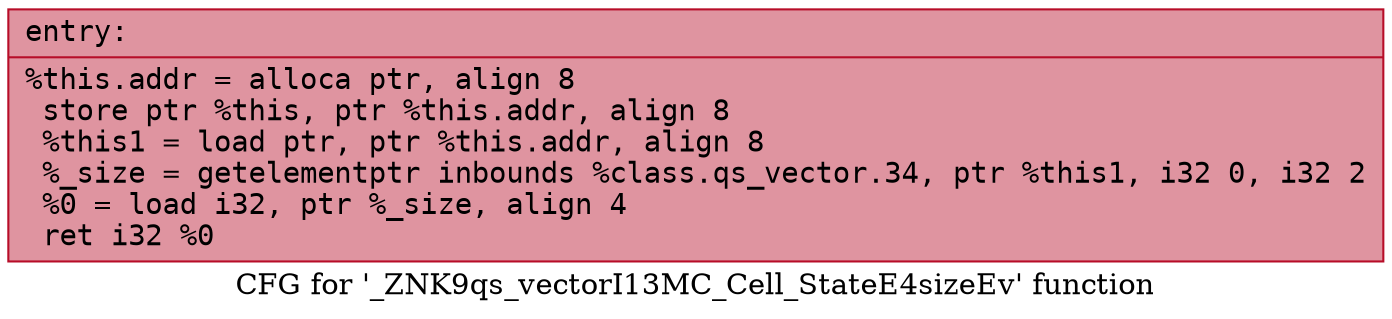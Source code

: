 digraph "CFG for '_ZNK9qs_vectorI13MC_Cell_StateE4sizeEv' function" {
	label="CFG for '_ZNK9qs_vectorI13MC_Cell_StateE4sizeEv' function";

	Node0x556c3c7f8a10 [shape=record,color="#b70d28ff", style=filled, fillcolor="#b70d2870" fontname="Courier",label="{entry:\l|  %this.addr = alloca ptr, align 8\l  store ptr %this, ptr %this.addr, align 8\l  %this1 = load ptr, ptr %this.addr, align 8\l  %_size = getelementptr inbounds %class.qs_vector.34, ptr %this1, i32 0, i32 2\l  %0 = load i32, ptr %_size, align 4\l  ret i32 %0\l}"];
}
